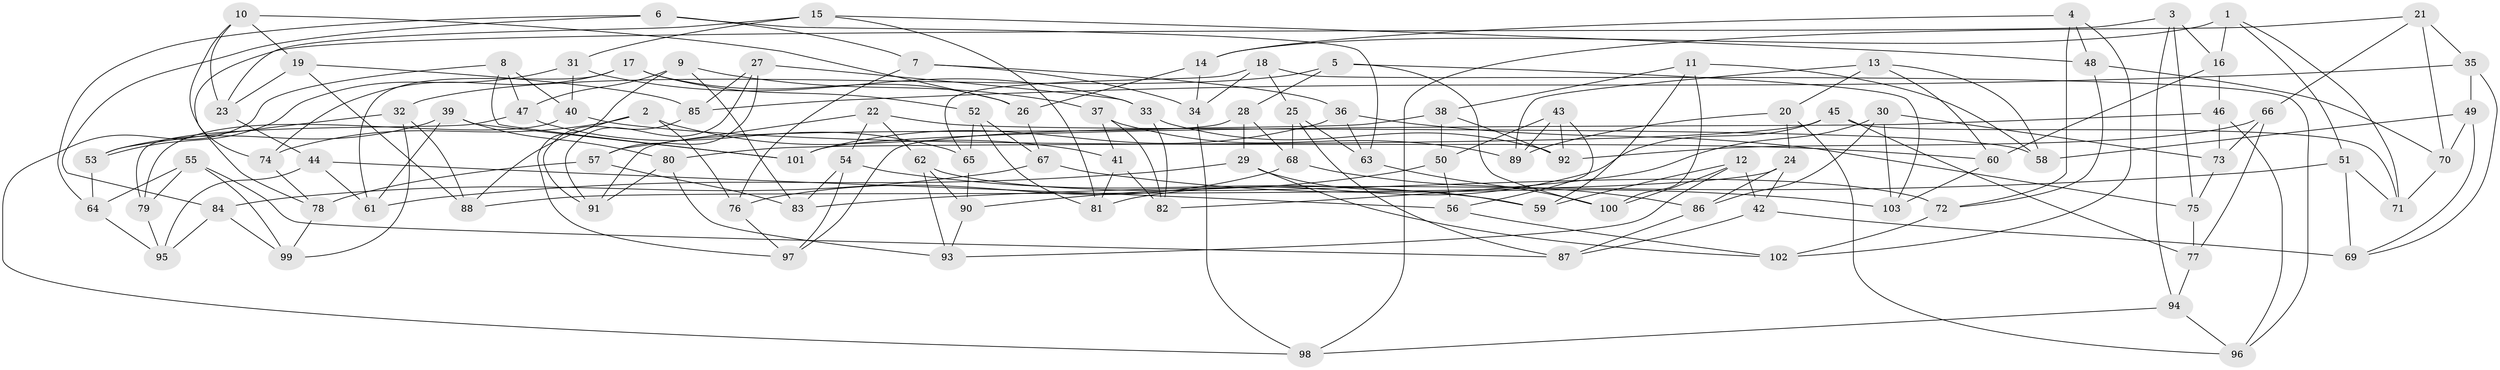 // coarse degree distribution, {4: 0.5205479452054794, 5: 0.2054794520547945, 6: 0.1506849315068493, 3: 0.1232876712328767}
// Generated by graph-tools (version 1.1) at 2025/38/03/04/25 23:38:19]
// undirected, 103 vertices, 206 edges
graph export_dot {
  node [color=gray90,style=filled];
  1;
  2;
  3;
  4;
  5;
  6;
  7;
  8;
  9;
  10;
  11;
  12;
  13;
  14;
  15;
  16;
  17;
  18;
  19;
  20;
  21;
  22;
  23;
  24;
  25;
  26;
  27;
  28;
  29;
  30;
  31;
  32;
  33;
  34;
  35;
  36;
  37;
  38;
  39;
  40;
  41;
  42;
  43;
  44;
  45;
  46;
  47;
  48;
  49;
  50;
  51;
  52;
  53;
  54;
  55;
  56;
  57;
  58;
  59;
  60;
  61;
  62;
  63;
  64;
  65;
  66;
  67;
  68;
  69;
  70;
  71;
  72;
  73;
  74;
  75;
  76;
  77;
  78;
  79;
  80;
  81;
  82;
  83;
  84;
  85;
  86;
  87;
  88;
  89;
  90;
  91;
  92;
  93;
  94;
  95;
  96;
  97;
  98;
  99;
  100;
  101;
  102;
  103;
  1 -- 51;
  1 -- 16;
  1 -- 14;
  1 -- 71;
  2 -- 76;
  2 -- 74;
  2 -- 88;
  2 -- 41;
  3 -- 16;
  3 -- 75;
  3 -- 94;
  3 -- 78;
  4 -- 102;
  4 -- 14;
  4 -- 48;
  4 -- 72;
  5 -- 32;
  5 -- 28;
  5 -- 100;
  5 -- 103;
  6 -- 84;
  6 -- 63;
  6 -- 7;
  6 -- 64;
  7 -- 36;
  7 -- 76;
  7 -- 34;
  8 -- 101;
  8 -- 40;
  8 -- 47;
  8 -- 98;
  9 -- 97;
  9 -- 47;
  9 -- 37;
  9 -- 83;
  10 -- 19;
  10 -- 26;
  10 -- 23;
  10 -- 74;
  11 -- 59;
  11 -- 100;
  11 -- 58;
  11 -- 38;
  12 -- 42;
  12 -- 93;
  12 -- 100;
  12 -- 59;
  13 -- 20;
  13 -- 58;
  13 -- 89;
  13 -- 60;
  14 -- 26;
  14 -- 34;
  15 -- 31;
  15 -- 81;
  15 -- 48;
  15 -- 23;
  16 -- 60;
  16 -- 46;
  17 -- 52;
  17 -- 74;
  17 -- 61;
  17 -- 26;
  18 -- 25;
  18 -- 96;
  18 -- 65;
  18 -- 34;
  19 -- 88;
  19 -- 23;
  19 -- 85;
  20 -- 89;
  20 -- 24;
  20 -- 96;
  21 -- 98;
  21 -- 70;
  21 -- 35;
  21 -- 66;
  22 -- 62;
  22 -- 54;
  22 -- 57;
  22 -- 58;
  23 -- 44;
  24 -- 88;
  24 -- 86;
  24 -- 42;
  25 -- 68;
  25 -- 63;
  25 -- 87;
  26 -- 67;
  27 -- 85;
  27 -- 33;
  27 -- 91;
  27 -- 57;
  28 -- 68;
  28 -- 91;
  28 -- 29;
  29 -- 59;
  29 -- 102;
  29 -- 61;
  30 -- 86;
  30 -- 103;
  30 -- 82;
  30 -- 73;
  31 -- 53;
  31 -- 40;
  31 -- 33;
  32 -- 99;
  32 -- 88;
  32 -- 53;
  33 -- 82;
  33 -- 92;
  34 -- 98;
  35 -- 69;
  35 -- 85;
  35 -- 49;
  36 -- 63;
  36 -- 101;
  36 -- 75;
  37 -- 89;
  37 -- 41;
  37 -- 82;
  38 -- 50;
  38 -- 92;
  38 -- 97;
  39 -- 61;
  39 -- 101;
  39 -- 80;
  39 -- 53;
  40 -- 60;
  40 -- 79;
  41 -- 81;
  41 -- 82;
  42 -- 69;
  42 -- 87;
  43 -- 50;
  43 -- 89;
  43 -- 56;
  43 -- 92;
  44 -- 56;
  44 -- 61;
  44 -- 95;
  45 -- 80;
  45 -- 81;
  45 -- 77;
  45 -- 71;
  46 -- 73;
  46 -- 96;
  46 -- 101;
  47 -- 79;
  47 -- 65;
  48 -- 70;
  48 -- 72;
  49 -- 70;
  49 -- 69;
  49 -- 58;
  50 -- 56;
  50 -- 90;
  51 -- 71;
  51 -- 69;
  51 -- 83;
  52 -- 81;
  52 -- 67;
  52 -- 65;
  53 -- 64;
  54 -- 83;
  54 -- 97;
  54 -- 59;
  55 -- 87;
  55 -- 99;
  55 -- 79;
  55 -- 64;
  56 -- 102;
  57 -- 78;
  57 -- 83;
  60 -- 103;
  62 -- 72;
  62 -- 90;
  62 -- 93;
  63 -- 100;
  64 -- 95;
  65 -- 90;
  66 -- 77;
  66 -- 92;
  66 -- 73;
  67 -- 103;
  67 -- 84;
  68 -- 86;
  68 -- 76;
  70 -- 71;
  72 -- 102;
  73 -- 75;
  74 -- 78;
  75 -- 77;
  76 -- 97;
  77 -- 94;
  78 -- 99;
  79 -- 95;
  80 -- 91;
  80 -- 93;
  84 -- 95;
  84 -- 99;
  85 -- 91;
  86 -- 87;
  90 -- 93;
  94 -- 98;
  94 -- 96;
}
